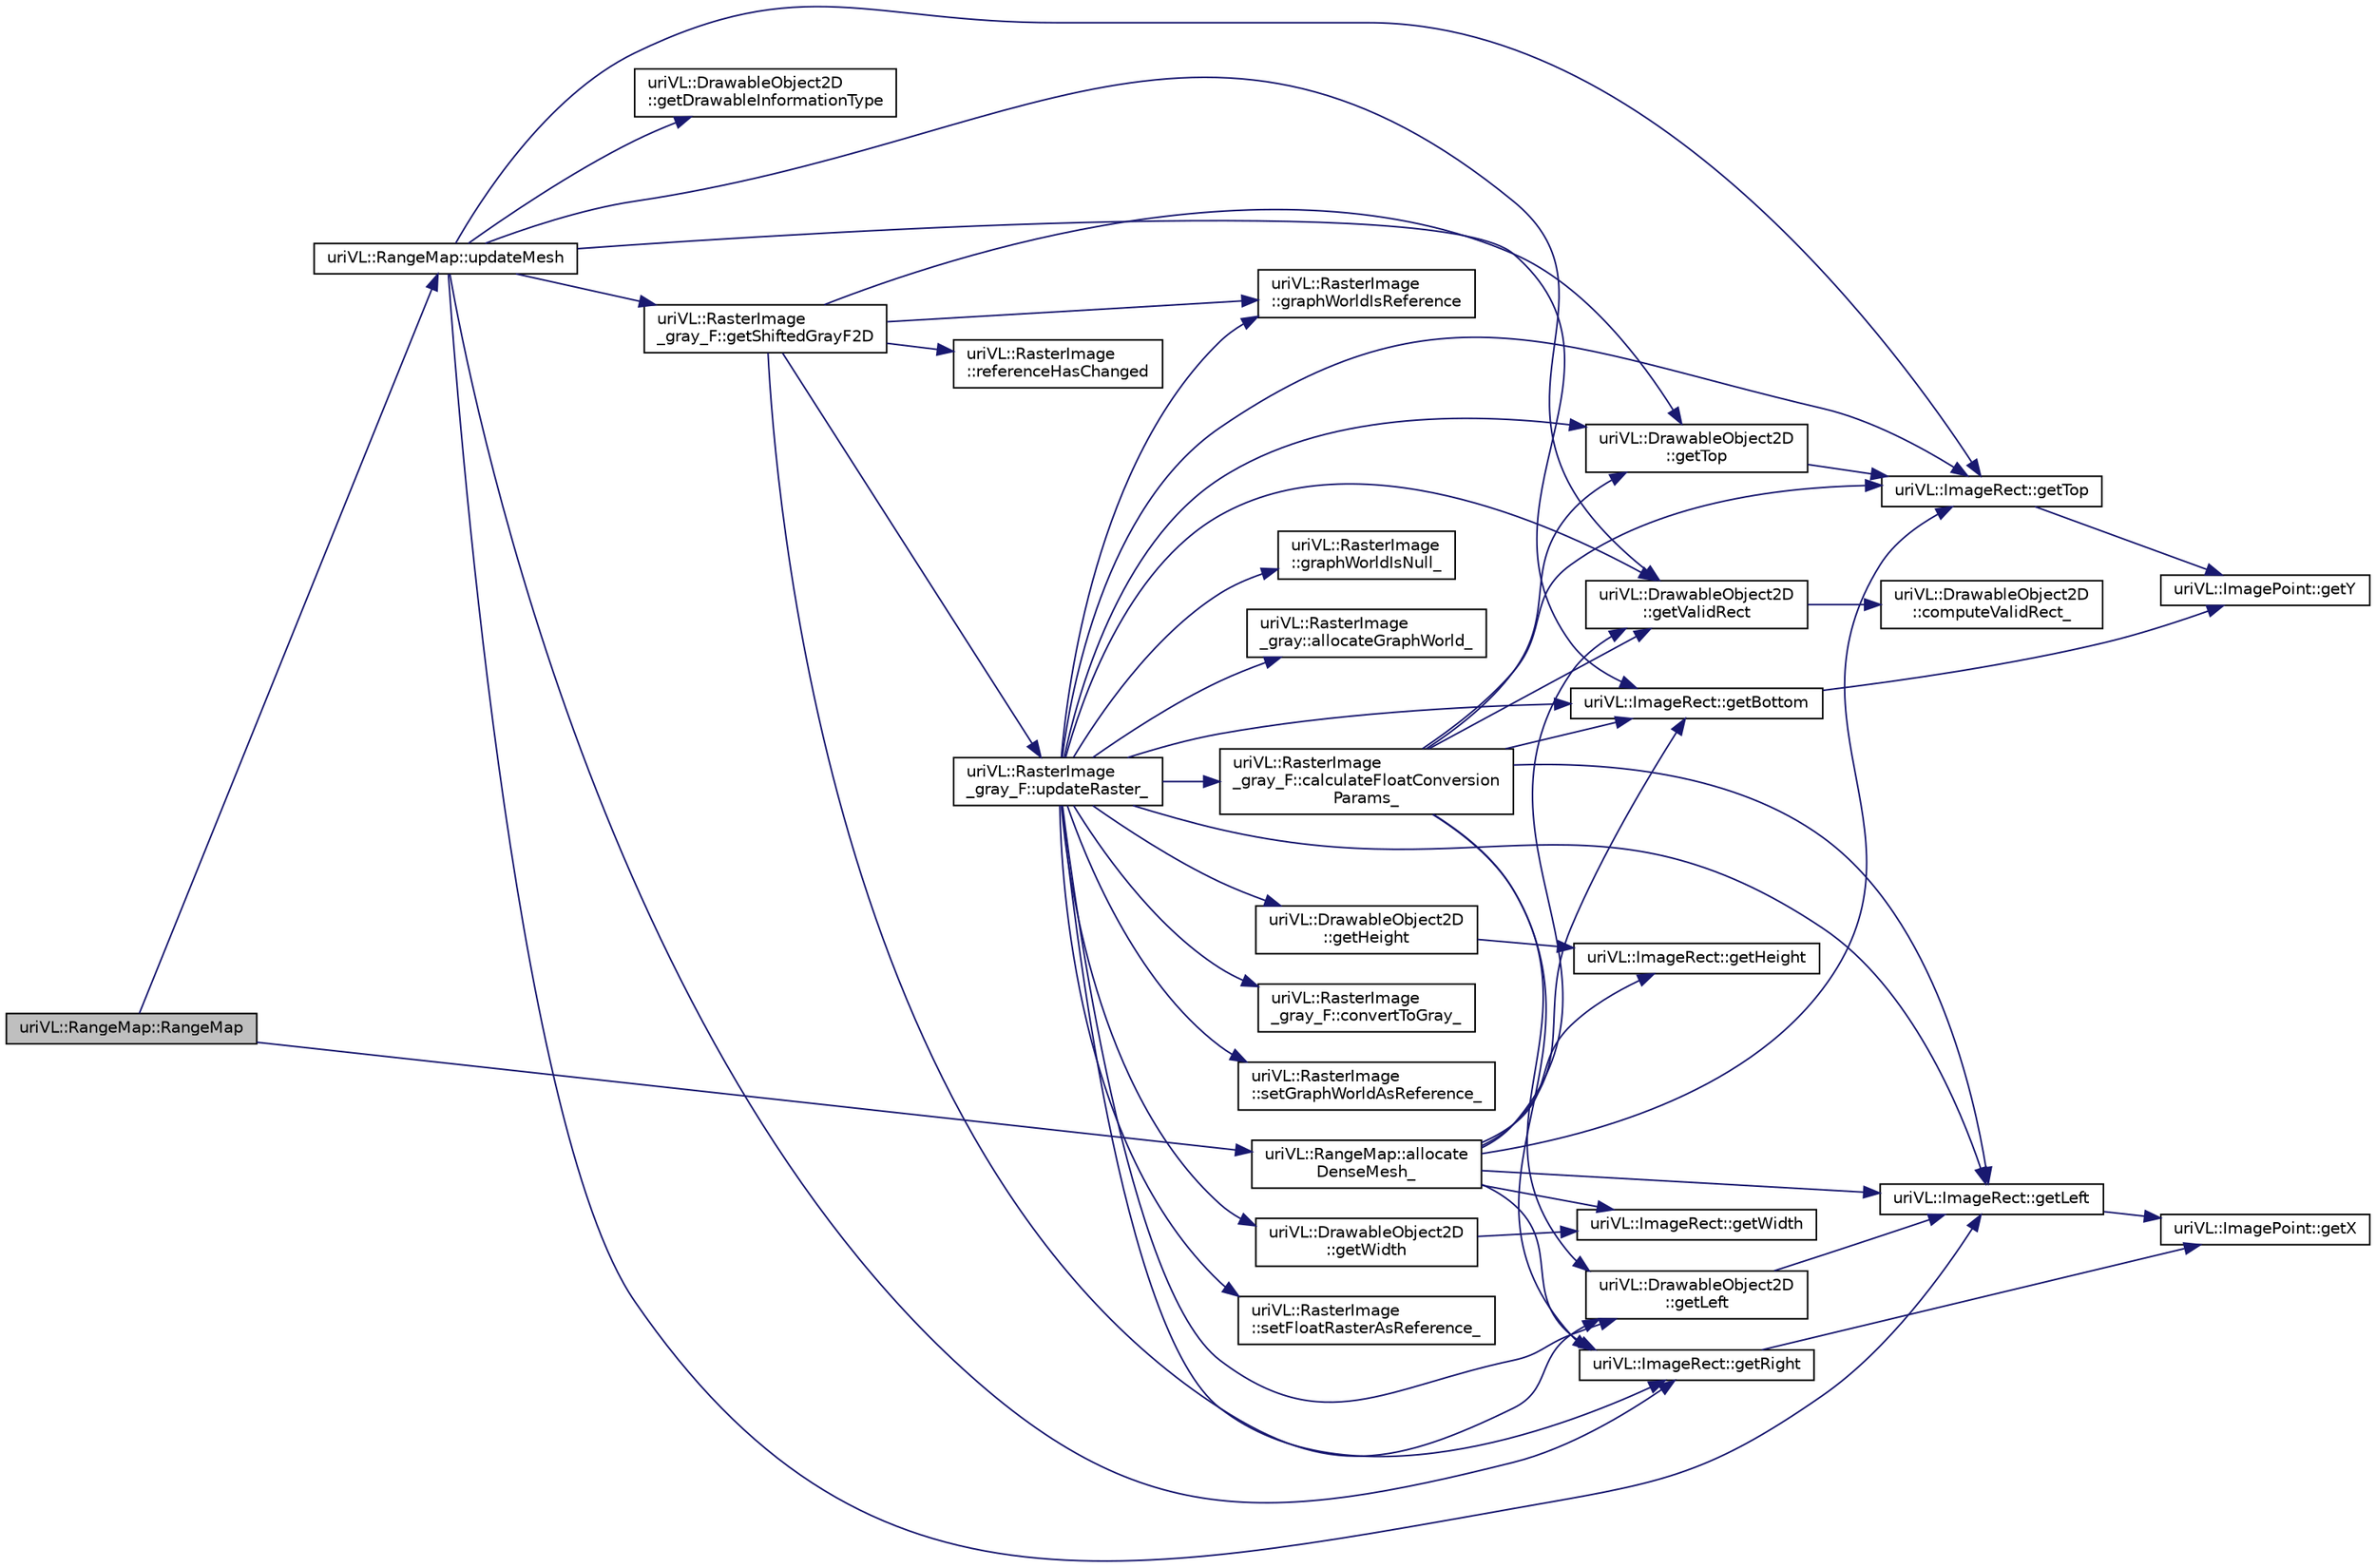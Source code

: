 digraph "uriVL::RangeMap::RangeMap"
{
  edge [fontname="Helvetica",fontsize="10",labelfontname="Helvetica",labelfontsize="10"];
  node [fontname="Helvetica",fontsize="10",shape=record];
  rankdir="LR";
  Node1 [label="uriVL::RangeMap::RangeMap",height=0.2,width=0.4,color="black", fillcolor="grey75", style="filled", fontcolor="black"];
  Node1 -> Node2 [color="midnightblue",fontsize="10",style="solid",fontname="Helvetica"];
  Node2 [label="uriVL::RangeMap::allocate\lDenseMesh_",height=0.2,width=0.4,color="black", fillcolor="white", style="filled",URL="$classuriVL_1_1RangeMap.html#a8d655c2e78d47209a27c25f25ceff9ef",tooltip="Allocates the coordinate array of the dense trimesh. "];
  Node2 -> Node3 [color="midnightblue",fontsize="10",style="solid",fontname="Helvetica"];
  Node3 [label="uriVL::DrawableObject2D\l::getValidRect",height=0.2,width=0.4,color="black", fillcolor="white", style="filled",URL="$classuriVL_1_1DrawableObject2D.html#ad654c2c5da02b3b20298c3eef4153874",tooltip="Returns the object&#39;s valid data rectangle. "];
  Node3 -> Node4 [color="midnightblue",fontsize="10",style="solid",fontname="Helvetica"];
  Node4 [label="uriVL::DrawableObject2D\l::computeValidRect_",height=0.2,width=0.4,color="black", fillcolor="white", style="filled",URL="$classuriVL_1_1DrawableObject2D.html#a9eb135fd212d80a8fbc3caa7e242d9dd",tooltip="Calculates the object&#39;s valid box. "];
  Node2 -> Node5 [color="midnightblue",fontsize="10",style="solid",fontname="Helvetica"];
  Node5 [label="uriVL::ImageRect::getHeight",height=0.2,width=0.4,color="black", fillcolor="white", style="filled",URL="$classuriVL_1_1ImageRect.html#aa757d85ab5d5230bc0ca53f5960e14f3",tooltip="Returns the height of the rectangle. "];
  Node2 -> Node6 [color="midnightblue",fontsize="10",style="solid",fontname="Helvetica"];
  Node6 [label="uriVL::ImageRect::getWidth",height=0.2,width=0.4,color="black", fillcolor="white", style="filled",URL="$classuriVL_1_1ImageRect.html#a1081dc6f638b33ebf30d0a43d51289ef",tooltip="Returns the width of the rectangle. "];
  Node2 -> Node7 [color="midnightblue",fontsize="10",style="solid",fontname="Helvetica"];
  Node7 [label="uriVL::ImageRect::getTop",height=0.2,width=0.4,color="black", fillcolor="white", style="filled",URL="$classuriVL_1_1ImageRect.html#a2715b0a7b291354fd839a95ece0e0aba",tooltip="Returns the minimum y coordinate of the rectangle. "];
  Node7 -> Node8 [color="midnightblue",fontsize="10",style="solid",fontname="Helvetica"];
  Node8 [label="uriVL::ImagePoint::getY",height=0.2,width=0.4,color="black", fillcolor="white", style="filled",URL="$classuriVL_1_1ImagePoint.html#a4edda1ad5b1f3b39db3ac200dfddf016",tooltip="Returns the point&#39;s y coordinate. "];
  Node2 -> Node9 [color="midnightblue",fontsize="10",style="solid",fontname="Helvetica"];
  Node9 [label="uriVL::ImageRect::getBottom",height=0.2,width=0.4,color="black", fillcolor="white", style="filled",URL="$classuriVL_1_1ImageRect.html#acb34c902550ecb25f7fa6ffb620aea71",tooltip="Returns the maximum y coordinate of the rectangle. "];
  Node9 -> Node8 [color="midnightblue",fontsize="10",style="solid",fontname="Helvetica"];
  Node2 -> Node10 [color="midnightblue",fontsize="10",style="solid",fontname="Helvetica"];
  Node10 [label="uriVL::ImageRect::getLeft",height=0.2,width=0.4,color="black", fillcolor="white", style="filled",URL="$classuriVL_1_1ImageRect.html#a38bd531df6bd6c4892bca1a690feda13",tooltip="Returns the minimum x coordinate of the rectangle. "];
  Node10 -> Node11 [color="midnightblue",fontsize="10",style="solid",fontname="Helvetica"];
  Node11 [label="uriVL::ImagePoint::getX",height=0.2,width=0.4,color="black", fillcolor="white", style="filled",URL="$classuriVL_1_1ImagePoint.html#a4845eb34e164c8dffd9b366cf61f3f5b",tooltip="Returns the point&#39;s x coordinate. "];
  Node2 -> Node12 [color="midnightblue",fontsize="10",style="solid",fontname="Helvetica"];
  Node12 [label="uriVL::ImageRect::getRight",height=0.2,width=0.4,color="black", fillcolor="white", style="filled",URL="$classuriVL_1_1ImageRect.html#a89884bd1866a1b7ffb67d4cc1ec1a052",tooltip="Returns the maximum x coordinate of the rectangle. "];
  Node12 -> Node11 [color="midnightblue",fontsize="10",style="solid",fontname="Helvetica"];
  Node1 -> Node13 [color="midnightblue",fontsize="10",style="solid",fontname="Helvetica"];
  Node13 [label="uriVL::RangeMap::updateMesh",height=0.2,width=0.4,color="black", fillcolor="white", style="filled",URL="$classuriVL_1_1RangeMap.html#a848a3248fac4ea2bd65fb0b487ca52f7",tooltip="Recalculate the coordinates of the mesh points following an update of the base raster or of the refer..."];
  Node13 -> Node14 [color="midnightblue",fontsize="10",style="solid",fontname="Helvetica"];
  Node14 [label="uriVL::DrawableObject2D\l::getDrawableInformationType",height=0.2,width=0.4,color="black", fillcolor="white", style="filled",URL="$classuriVL_1_1DrawableObject2D.html#ae0f3b109096e3e4ffaa08881c3606ee1",tooltip="Returns the type of information stored in this object. "];
  Node13 -> Node3 [color="midnightblue",fontsize="10",style="solid",fontname="Helvetica"];
  Node13 -> Node7 [color="midnightblue",fontsize="10",style="solid",fontname="Helvetica"];
  Node13 -> Node9 [color="midnightblue",fontsize="10",style="solid",fontname="Helvetica"];
  Node13 -> Node10 [color="midnightblue",fontsize="10",style="solid",fontname="Helvetica"];
  Node13 -> Node12 [color="midnightblue",fontsize="10",style="solid",fontname="Helvetica"];
  Node13 -> Node15 [color="midnightblue",fontsize="10",style="solid",fontname="Helvetica"];
  Node15 [label="uriVL::RasterImage\l_gray_F::getShiftedGrayF2D",height=0.2,width=0.4,color="black", fillcolor="white", style="filled",URL="$classuriVL_1_1RasterImage__gray__F.html#a73b583866ed300dc55d18516330b3e46",tooltip="Returns the shifted float gray-level raster for this image as a read-only 2D array. "];
  Node15 -> Node16 [color="midnightblue",fontsize="10",style="solid",fontname="Helvetica"];
  Node16 [label="uriVL::RasterImage\l::graphWorldIsReference",height=0.2,width=0.4,color="black", fillcolor="white", style="filled",URL="$classuriVL_1_1RasterImage.html#ac6190461f1bd30c426fc3d183b74429b",tooltip="Indicates whether or not the raster stored in the GraphWorld (if it exists) contains the reference va..."];
  Node15 -> Node17 [color="midnightblue",fontsize="10",style="solid",fontname="Helvetica"];
  Node17 [label="uriVL::RasterImage\l::referenceHasChanged",height=0.2,width=0.4,color="black", fillcolor="white", style="filled",URL="$classuriVL_1_1RasterImage.html#a8d10dedd31a0e59925bdf31a37d03097",tooltip="Indicates whether or not the reference raster for this image has been modified. "];
  Node15 -> Node18 [color="midnightblue",fontsize="10",style="solid",fontname="Helvetica"];
  Node18 [label="uriVL::RasterImage\l_gray_F::updateRaster_",height=0.2,width=0.4,color="black", fillcolor="white", style="filled",URL="$classuriVL_1_1RasterImage__gray__F.html#ab2bae6517e5ae3563d98dfa6f97ba6d0",tooltip="Updates the image&#39;s base raster (if it is not the reference). "];
  Node18 -> Node3 [color="midnightblue",fontsize="10",style="solid",fontname="Helvetica"];
  Node18 -> Node7 [color="midnightblue",fontsize="10",style="solid",fontname="Helvetica"];
  Node18 -> Node9 [color="midnightblue",fontsize="10",style="solid",fontname="Helvetica"];
  Node18 -> Node10 [color="midnightblue",fontsize="10",style="solid",fontname="Helvetica"];
  Node18 -> Node12 [color="midnightblue",fontsize="10",style="solid",fontname="Helvetica"];
  Node18 -> Node16 [color="midnightblue",fontsize="10",style="solid",fontname="Helvetica"];
  Node18 -> Node19 [color="midnightblue",fontsize="10",style="solid",fontname="Helvetica"];
  Node19 [label="uriVL::RasterImage\l::graphWorldIsNull_",height=0.2,width=0.4,color="black", fillcolor="white", style="filled",URL="$classuriVL_1_1RasterImage.html#a828cf5c4cfe56eaa135c6f7c0d17f49c",tooltip="Indicates whether the GraphWorld was allocated for this object. "];
  Node18 -> Node20 [color="midnightblue",fontsize="10",style="solid",fontname="Helvetica"];
  Node20 [label="uriVL::RasterImage\l_gray::allocateGraphWorld_",height=0.2,width=0.4,color="black", fillcolor="white", style="filled",URL="$classuriVL_1_1RasterImage__gray.html#a1c0f92047c64fc8387646ace46b45290",tooltip="Alocates the GraphWorld for this object at the set dimensions. "];
  Node18 -> Node21 [color="midnightblue",fontsize="10",style="solid",fontname="Helvetica"];
  Node21 [label="uriVL::DrawableObject2D\l::getHeight",height=0.2,width=0.4,color="black", fillcolor="white", style="filled",URL="$classuriVL_1_1DrawableObject2D.html#a0fa48af9667c5a4b53bd2a9bf0eea240",tooltip="Returns the number of rows for the image. "];
  Node21 -> Node5 [color="midnightblue",fontsize="10",style="solid",fontname="Helvetica"];
  Node18 -> Node22 [color="midnightblue",fontsize="10",style="solid",fontname="Helvetica"];
  Node22 [label="uriVL::DrawableObject2D\l::getWidth",height=0.2,width=0.4,color="black", fillcolor="white", style="filled",URL="$classuriVL_1_1DrawableObject2D.html#a01127dbd10a99cdbb7596e48539068c9",tooltip="Returns the number of columns for the image. "];
  Node22 -> Node6 [color="midnightblue",fontsize="10",style="solid",fontname="Helvetica"];
  Node18 -> Node23 [color="midnightblue",fontsize="10",style="solid",fontname="Helvetica"];
  Node23 [label="uriVL::DrawableObject2D\l::getTop",height=0.2,width=0.4,color="black", fillcolor="white", style="filled",URL="$classuriVL_1_1DrawableObject2D.html#a01508a3886015ab55449c46989af2277",tooltip="Returns the minimum y coordinate of the bounding rectangle. "];
  Node23 -> Node7 [color="midnightblue",fontsize="10",style="solid",fontname="Helvetica"];
  Node18 -> Node24 [color="midnightblue",fontsize="10",style="solid",fontname="Helvetica"];
  Node24 [label="uriVL::DrawableObject2D\l::getLeft",height=0.2,width=0.4,color="black", fillcolor="white", style="filled",URL="$classuriVL_1_1DrawableObject2D.html#a9c92e6b3d3b0753514e677080c762ef0",tooltip="Returns the minimum x coordinate of the bounding rectangle. "];
  Node24 -> Node10 [color="midnightblue",fontsize="10",style="solid",fontname="Helvetica"];
  Node18 -> Node25 [color="midnightblue",fontsize="10",style="solid",fontname="Helvetica"];
  Node25 [label="uriVL::RasterImage\l_gray_F::calculateFloatConversion\lParams_",height=0.2,width=0.4,color="black", fillcolor="white", style="filled",URL="$classuriVL_1_1RasterImage__gray__F.html#a467bb154a4d4af2fa9f0156b531f9320",tooltip="Calculates the parameters of a conversion to gray. "];
  Node25 -> Node3 [color="midnightblue",fontsize="10",style="solid",fontname="Helvetica"];
  Node25 -> Node7 [color="midnightblue",fontsize="10",style="solid",fontname="Helvetica"];
  Node25 -> Node9 [color="midnightblue",fontsize="10",style="solid",fontname="Helvetica"];
  Node25 -> Node10 [color="midnightblue",fontsize="10",style="solid",fontname="Helvetica"];
  Node25 -> Node12 [color="midnightblue",fontsize="10",style="solid",fontname="Helvetica"];
  Node25 -> Node23 [color="midnightblue",fontsize="10",style="solid",fontname="Helvetica"];
  Node25 -> Node24 [color="midnightblue",fontsize="10",style="solid",fontname="Helvetica"];
  Node18 -> Node26 [color="midnightblue",fontsize="10",style="solid",fontname="Helvetica"];
  Node26 [label="uriVL::RasterImage\l_gray_F::convertToGray_",height=0.2,width=0.4,color="black", fillcolor="white", style="filled",URL="$classuriVL_1_1RasterImage__gray__F.html#a0bc96d1e5353548f03e40e3828f99138",tooltip="Converts this image&#39;s base raster into a 1D gray-level raster. "];
  Node18 -> Node27 [color="midnightblue",fontsize="10",style="solid",fontname="Helvetica"];
  Node27 [label="uriVL::RasterImage\l::setGraphWorldAsReference_",height=0.2,width=0.4,color="black", fillcolor="white", style="filled",URL="$classuriVL_1_1RasterImage.html#ab67da9ae00b8d0fe26d25bb559514683",tooltip="Sets this image&#39;s gworld as the reference (and allocates if it was NULL) "];
  Node18 -> Node28 [color="midnightblue",fontsize="10",style="solid",fontname="Helvetica"];
  Node28 [label="uriVL::RasterImage\l::setFloatRasterAsReference_",height=0.2,width=0.4,color="black", fillcolor="white", style="filled",URL="$classuriVL_1_1RasterImage.html#ac1678a791415c990c48efbcd3258180c",tooltip="Sets this image&#39;s float raster as the reference (fails if it was NULL) "];
  Node15 -> Node23 [color="midnightblue",fontsize="10",style="solid",fontname="Helvetica"];
  Node15 -> Node24 [color="midnightblue",fontsize="10",style="solid",fontname="Helvetica"];
}
